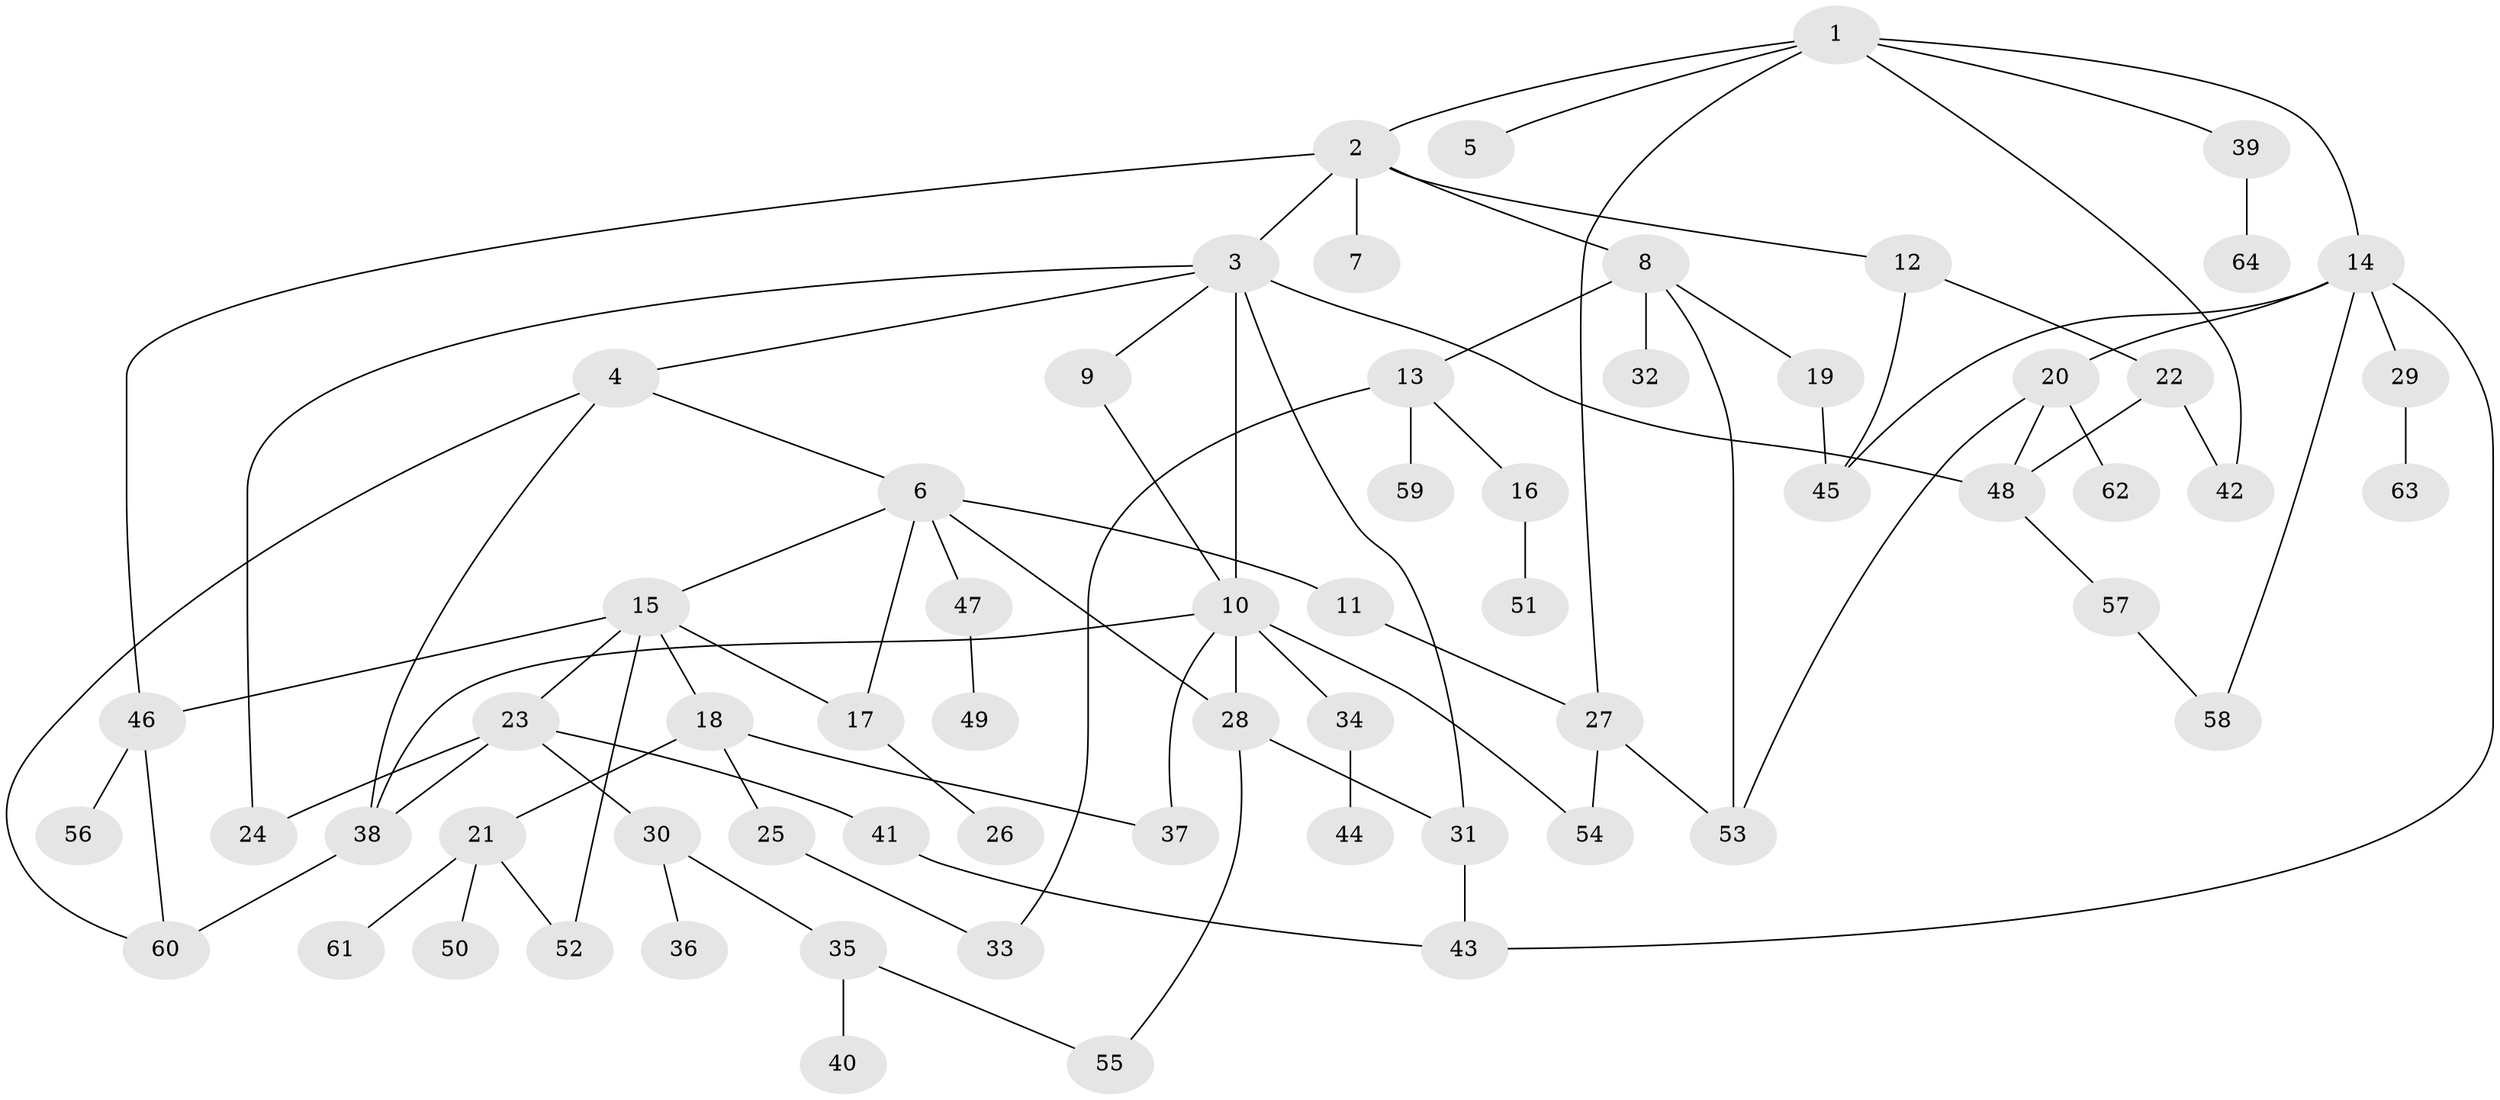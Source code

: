 // coarse degree distribution, {5: 0.1282051282051282, 9: 0.02564102564102564, 7: 0.02564102564102564, 6: 0.1282051282051282, 3: 0.10256410256410256, 2: 0.3333333333333333, 4: 0.02564102564102564, 1: 0.23076923076923078}
// Generated by graph-tools (version 1.1) at 2025/48/03/04/25 22:48:42]
// undirected, 64 vertices, 89 edges
graph export_dot {
  node [color=gray90,style=filled];
  1;
  2;
  3;
  4;
  5;
  6;
  7;
  8;
  9;
  10;
  11;
  12;
  13;
  14;
  15;
  16;
  17;
  18;
  19;
  20;
  21;
  22;
  23;
  24;
  25;
  26;
  27;
  28;
  29;
  30;
  31;
  32;
  33;
  34;
  35;
  36;
  37;
  38;
  39;
  40;
  41;
  42;
  43;
  44;
  45;
  46;
  47;
  48;
  49;
  50;
  51;
  52;
  53;
  54;
  55;
  56;
  57;
  58;
  59;
  60;
  61;
  62;
  63;
  64;
  1 -- 2;
  1 -- 5;
  1 -- 14;
  1 -- 27;
  1 -- 39;
  1 -- 42;
  2 -- 3;
  2 -- 7;
  2 -- 8;
  2 -- 12;
  2 -- 46;
  3 -- 4;
  3 -- 9;
  3 -- 10;
  3 -- 31;
  3 -- 48;
  3 -- 24;
  4 -- 6;
  4 -- 38;
  4 -- 60;
  6 -- 11;
  6 -- 15;
  6 -- 17;
  6 -- 28;
  6 -- 47;
  8 -- 13;
  8 -- 19;
  8 -- 32;
  8 -- 53;
  9 -- 10;
  10 -- 34;
  10 -- 37;
  10 -- 28;
  10 -- 38;
  10 -- 54;
  11 -- 27;
  12 -- 22;
  12 -- 45;
  13 -- 16;
  13 -- 33;
  13 -- 59;
  14 -- 20;
  14 -- 29;
  14 -- 43;
  14 -- 58;
  14 -- 45;
  15 -- 18;
  15 -- 23;
  15 -- 52;
  15 -- 17;
  15 -- 46;
  16 -- 51;
  17 -- 26;
  18 -- 21;
  18 -- 25;
  18 -- 37;
  19 -- 45;
  20 -- 53;
  20 -- 62;
  20 -- 48;
  21 -- 50;
  21 -- 61;
  21 -- 52;
  22 -- 48;
  22 -- 42;
  23 -- 24;
  23 -- 30;
  23 -- 41;
  23 -- 38;
  25 -- 33;
  27 -- 54;
  27 -- 53;
  28 -- 31;
  28 -- 55;
  29 -- 63;
  30 -- 35;
  30 -- 36;
  31 -- 43;
  34 -- 44;
  35 -- 40;
  35 -- 55;
  38 -- 60;
  39 -- 64;
  41 -- 43;
  46 -- 56;
  46 -- 60;
  47 -- 49;
  48 -- 57;
  57 -- 58;
}
